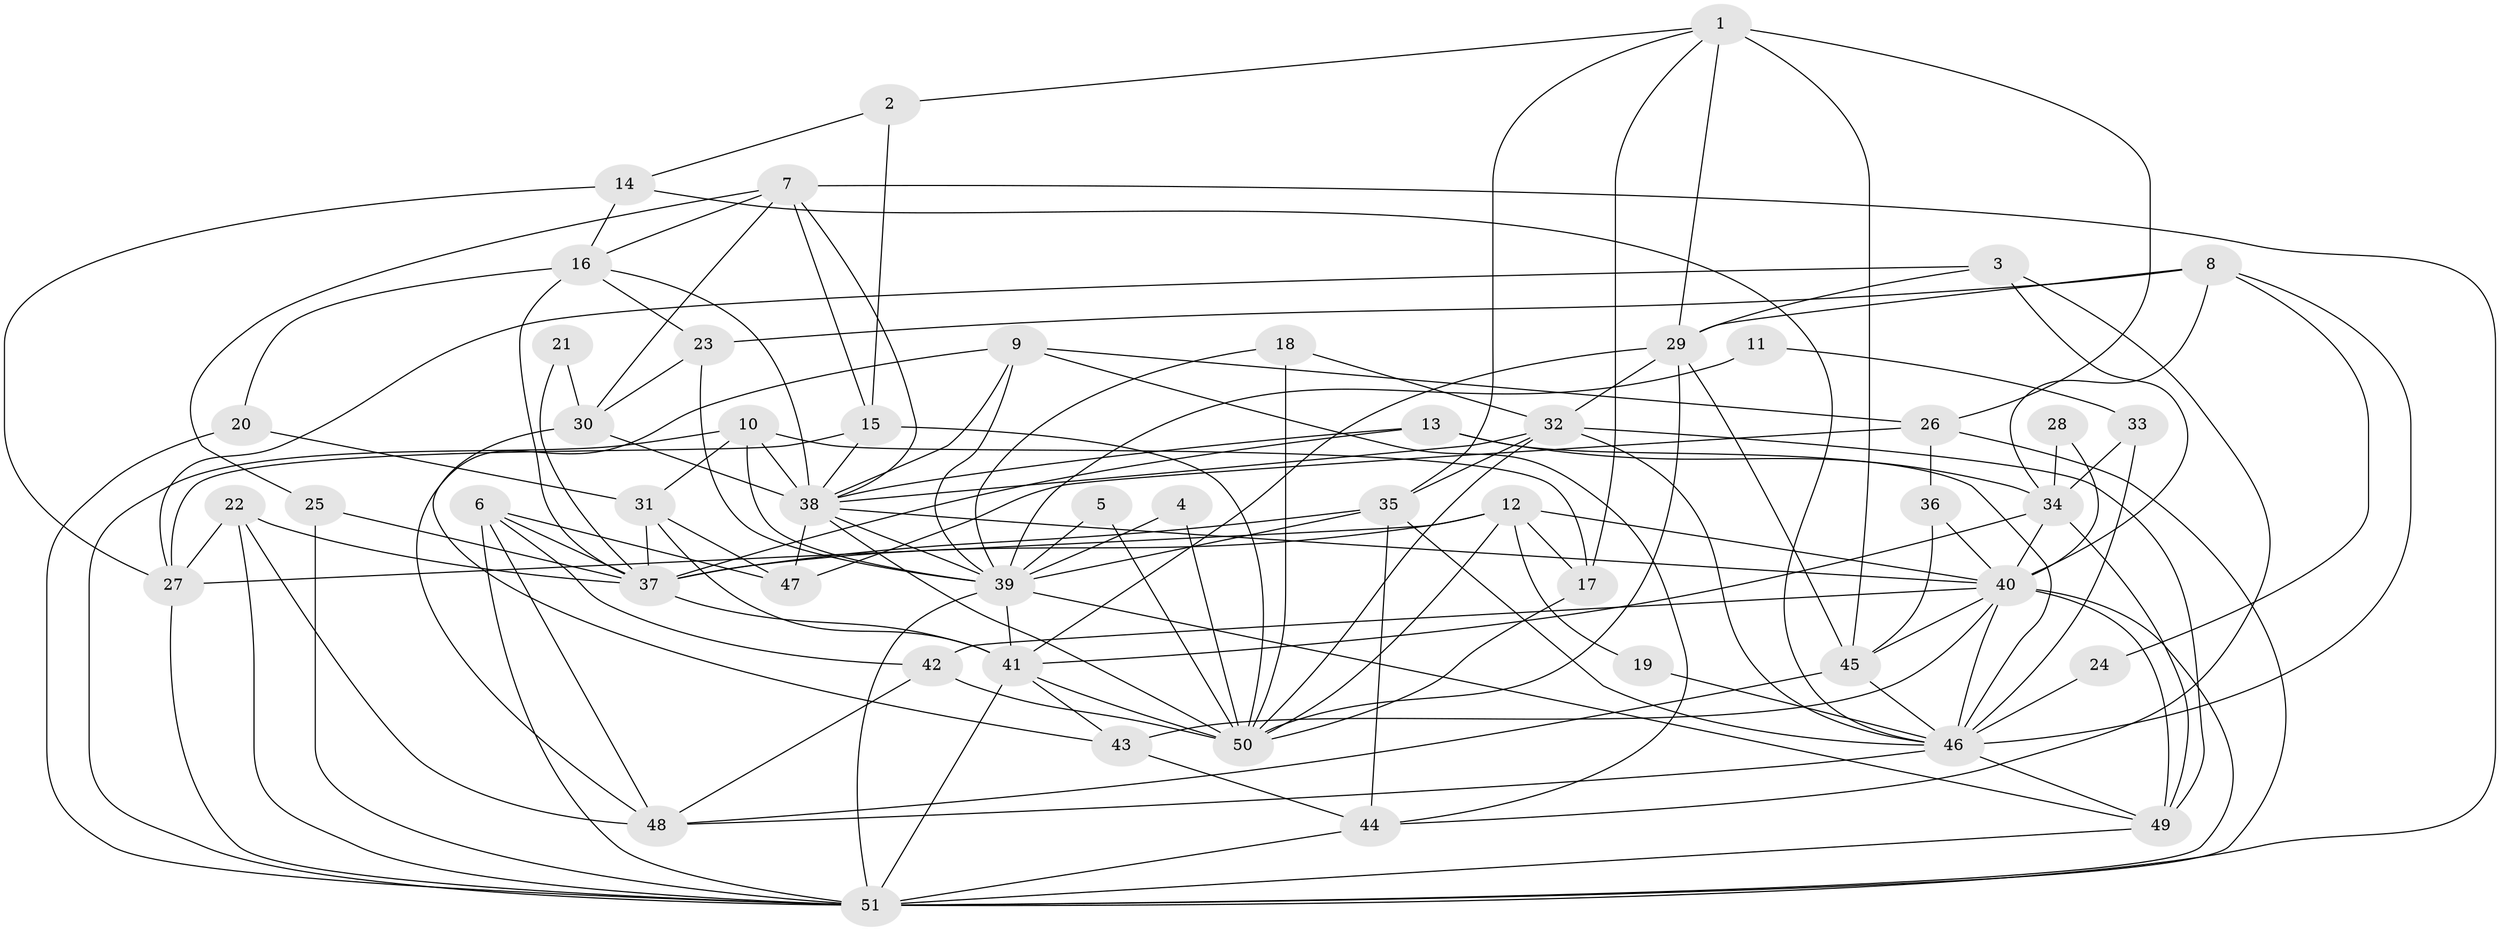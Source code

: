 // original degree distribution, {4: 0.33663366336633666, 5: 0.2079207920792079, 3: 0.21782178217821782, 7: 0.019801980198019802, 2: 0.13861386138613863, 6: 0.0594059405940594, 9: 0.009900990099009901, 10: 0.009900990099009901}
// Generated by graph-tools (version 1.1) at 2025/50/03/09/25 03:50:08]
// undirected, 51 vertices, 139 edges
graph export_dot {
graph [start="1"]
  node [color=gray90,style=filled];
  1;
  2;
  3;
  4;
  5;
  6;
  7;
  8;
  9;
  10;
  11;
  12;
  13;
  14;
  15;
  16;
  17;
  18;
  19;
  20;
  21;
  22;
  23;
  24;
  25;
  26;
  27;
  28;
  29;
  30;
  31;
  32;
  33;
  34;
  35;
  36;
  37;
  38;
  39;
  40;
  41;
  42;
  43;
  44;
  45;
  46;
  47;
  48;
  49;
  50;
  51;
  1 -- 2 [weight=1.0];
  1 -- 17 [weight=1.0];
  1 -- 26 [weight=1.0];
  1 -- 29 [weight=1.0];
  1 -- 35 [weight=1.0];
  1 -- 45 [weight=1.0];
  2 -- 14 [weight=1.0];
  2 -- 15 [weight=1.0];
  3 -- 27 [weight=1.0];
  3 -- 29 [weight=1.0];
  3 -- 40 [weight=1.0];
  3 -- 44 [weight=1.0];
  4 -- 39 [weight=1.0];
  4 -- 50 [weight=1.0];
  5 -- 39 [weight=1.0];
  5 -- 50 [weight=1.0];
  6 -- 37 [weight=1.0];
  6 -- 42 [weight=1.0];
  6 -- 47 [weight=1.0];
  6 -- 48 [weight=1.0];
  6 -- 51 [weight=1.0];
  7 -- 15 [weight=1.0];
  7 -- 16 [weight=1.0];
  7 -- 25 [weight=1.0];
  7 -- 30 [weight=1.0];
  7 -- 38 [weight=1.0];
  7 -- 51 [weight=1.0];
  8 -- 23 [weight=1.0];
  8 -- 24 [weight=1.0];
  8 -- 29 [weight=1.0];
  8 -- 34 [weight=1.0];
  8 -- 46 [weight=1.0];
  9 -- 26 [weight=1.0];
  9 -- 38 [weight=1.0];
  9 -- 39 [weight=2.0];
  9 -- 44 [weight=1.0];
  9 -- 48 [weight=1.0];
  10 -- 17 [weight=1.0];
  10 -- 31 [weight=1.0];
  10 -- 38 [weight=1.0];
  10 -- 39 [weight=1.0];
  10 -- 51 [weight=1.0];
  11 -- 33 [weight=1.0];
  11 -- 39 [weight=1.0];
  12 -- 17 [weight=1.0];
  12 -- 19 [weight=1.0];
  12 -- 27 [weight=1.0];
  12 -- 37 [weight=1.0];
  12 -- 40 [weight=1.0];
  12 -- 50 [weight=1.0];
  13 -- 34 [weight=1.0];
  13 -- 37 [weight=1.0];
  13 -- 38 [weight=1.0];
  13 -- 46 [weight=1.0];
  14 -- 16 [weight=1.0];
  14 -- 27 [weight=1.0];
  14 -- 46 [weight=1.0];
  15 -- 27 [weight=1.0];
  15 -- 38 [weight=1.0];
  15 -- 50 [weight=1.0];
  16 -- 20 [weight=1.0];
  16 -- 23 [weight=1.0];
  16 -- 37 [weight=1.0];
  16 -- 38 [weight=1.0];
  17 -- 50 [weight=1.0];
  18 -- 32 [weight=1.0];
  18 -- 39 [weight=1.0];
  18 -- 50 [weight=1.0];
  19 -- 46 [weight=1.0];
  20 -- 31 [weight=1.0];
  20 -- 51 [weight=1.0];
  21 -- 30 [weight=1.0];
  21 -- 37 [weight=1.0];
  22 -- 27 [weight=1.0];
  22 -- 37 [weight=1.0];
  22 -- 48 [weight=1.0];
  22 -- 51 [weight=1.0];
  23 -- 30 [weight=1.0];
  23 -- 39 [weight=1.0];
  24 -- 46 [weight=1.0];
  25 -- 37 [weight=1.0];
  25 -- 51 [weight=1.0];
  26 -- 36 [weight=1.0];
  26 -- 47 [weight=1.0];
  26 -- 51 [weight=1.0];
  27 -- 51 [weight=1.0];
  28 -- 34 [weight=1.0];
  28 -- 40 [weight=1.0];
  29 -- 32 [weight=1.0];
  29 -- 41 [weight=1.0];
  29 -- 45 [weight=1.0];
  29 -- 50 [weight=2.0];
  30 -- 38 [weight=1.0];
  30 -- 43 [weight=1.0];
  31 -- 37 [weight=2.0];
  31 -- 41 [weight=1.0];
  31 -- 47 [weight=1.0];
  32 -- 35 [weight=1.0];
  32 -- 38 [weight=1.0];
  32 -- 46 [weight=1.0];
  32 -- 49 [weight=1.0];
  32 -- 50 [weight=1.0];
  33 -- 34 [weight=1.0];
  33 -- 46 [weight=2.0];
  34 -- 40 [weight=1.0];
  34 -- 41 [weight=2.0];
  34 -- 49 [weight=2.0];
  35 -- 37 [weight=1.0];
  35 -- 39 [weight=1.0];
  35 -- 44 [weight=1.0];
  35 -- 46 [weight=1.0];
  36 -- 40 [weight=1.0];
  36 -- 45 [weight=2.0];
  37 -- 41 [weight=1.0];
  38 -- 39 [weight=1.0];
  38 -- 40 [weight=1.0];
  38 -- 47 [weight=1.0];
  38 -- 50 [weight=1.0];
  39 -- 41 [weight=1.0];
  39 -- 49 [weight=1.0];
  39 -- 51 [weight=1.0];
  40 -- 42 [weight=2.0];
  40 -- 43 [weight=1.0];
  40 -- 45 [weight=1.0];
  40 -- 46 [weight=1.0];
  40 -- 49 [weight=1.0];
  40 -- 51 [weight=1.0];
  41 -- 43 [weight=1.0];
  41 -- 50 [weight=2.0];
  41 -- 51 [weight=1.0];
  42 -- 48 [weight=1.0];
  42 -- 50 [weight=1.0];
  43 -- 44 [weight=1.0];
  44 -- 51 [weight=1.0];
  45 -- 46 [weight=1.0];
  45 -- 48 [weight=1.0];
  46 -- 48 [weight=1.0];
  46 -- 49 [weight=1.0];
  49 -- 51 [weight=1.0];
}
